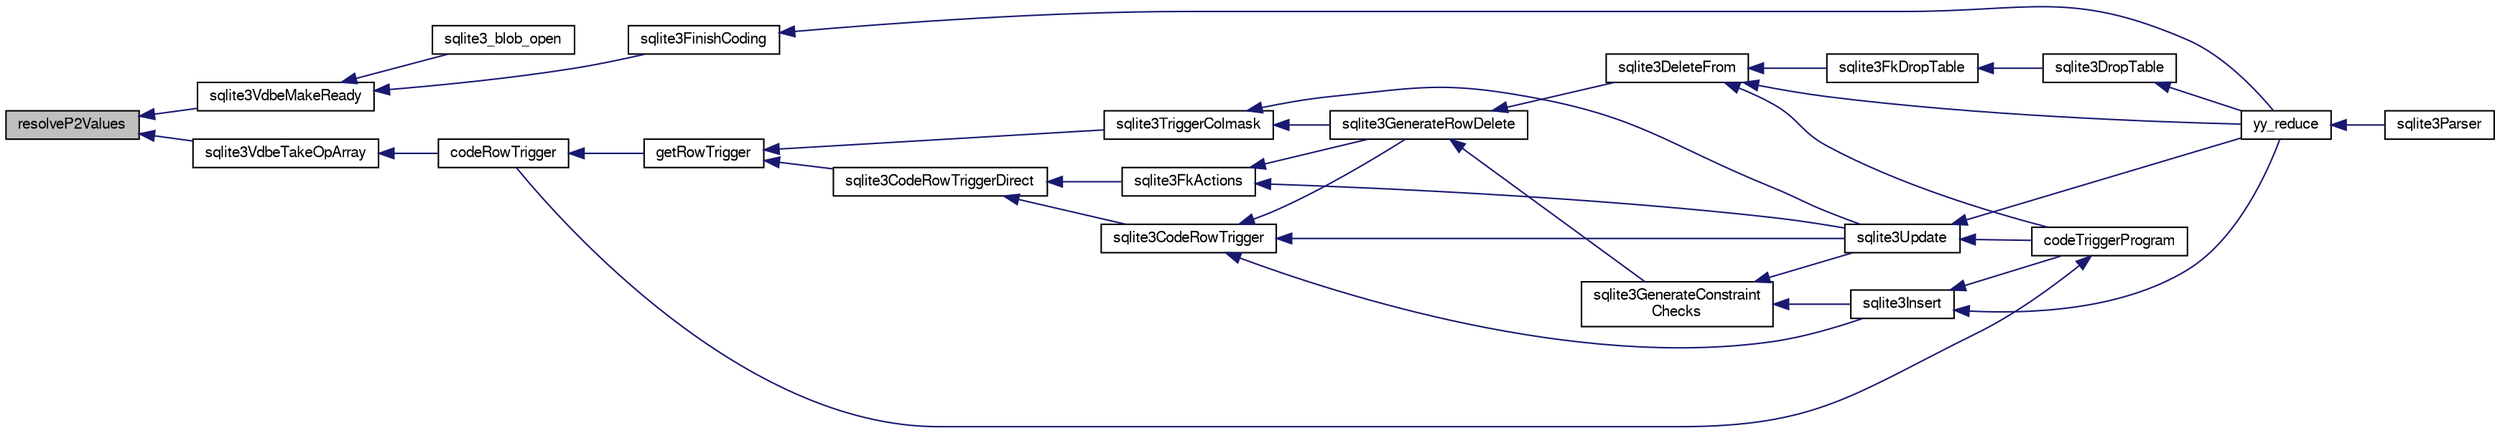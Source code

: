 digraph "resolveP2Values"
{
  edge [fontname="FreeSans",fontsize="10",labelfontname="FreeSans",labelfontsize="10"];
  node [fontname="FreeSans",fontsize="10",shape=record];
  rankdir="LR";
  Node277080 [label="resolveP2Values",height=0.2,width=0.4,color="black", fillcolor="grey75", style="filled", fontcolor="black"];
  Node277080 -> Node277081 [dir="back",color="midnightblue",fontsize="10",style="solid",fontname="FreeSans"];
  Node277081 [label="sqlite3VdbeTakeOpArray",height=0.2,width=0.4,color="black", fillcolor="white", style="filled",URL="$sqlite3_8c.html#a1f7b118692db626cff3d33803d463103"];
  Node277081 -> Node277082 [dir="back",color="midnightblue",fontsize="10",style="solid",fontname="FreeSans"];
  Node277082 [label="codeRowTrigger",height=0.2,width=0.4,color="black", fillcolor="white", style="filled",URL="$sqlite3_8c.html#a463cea5aaaf388b560b206570a0022fc"];
  Node277082 -> Node277083 [dir="back",color="midnightblue",fontsize="10",style="solid",fontname="FreeSans"];
  Node277083 [label="getRowTrigger",height=0.2,width=0.4,color="black", fillcolor="white", style="filled",URL="$sqlite3_8c.html#a69626ef20b540d1a2b19cf56f3f45689"];
  Node277083 -> Node277084 [dir="back",color="midnightblue",fontsize="10",style="solid",fontname="FreeSans"];
  Node277084 [label="sqlite3CodeRowTriggerDirect",height=0.2,width=0.4,color="black", fillcolor="white", style="filled",URL="$sqlite3_8c.html#ad92829f9001bcf89a0299dad5a48acd4"];
  Node277084 -> Node277085 [dir="back",color="midnightblue",fontsize="10",style="solid",fontname="FreeSans"];
  Node277085 [label="sqlite3FkActions",height=0.2,width=0.4,color="black", fillcolor="white", style="filled",URL="$sqlite3_8c.html#a39159bd1623724946c22355ba7f3ef90"];
  Node277085 -> Node277086 [dir="back",color="midnightblue",fontsize="10",style="solid",fontname="FreeSans"];
  Node277086 [label="sqlite3GenerateRowDelete",height=0.2,width=0.4,color="black", fillcolor="white", style="filled",URL="$sqlite3_8c.html#a2c76cbf3027fc18fdbb8cb4cd96b77d9"];
  Node277086 -> Node277087 [dir="back",color="midnightblue",fontsize="10",style="solid",fontname="FreeSans"];
  Node277087 [label="sqlite3DeleteFrom",height=0.2,width=0.4,color="black", fillcolor="white", style="filled",URL="$sqlite3_8c.html#ab9b4b45349188b49eabb23f94608a091"];
  Node277087 -> Node277088 [dir="back",color="midnightblue",fontsize="10",style="solid",fontname="FreeSans"];
  Node277088 [label="sqlite3FkDropTable",height=0.2,width=0.4,color="black", fillcolor="white", style="filled",URL="$sqlite3_8c.html#a1218c6fc74e89152ceaa4760e82f5ef9"];
  Node277088 -> Node277089 [dir="back",color="midnightblue",fontsize="10",style="solid",fontname="FreeSans"];
  Node277089 [label="sqlite3DropTable",height=0.2,width=0.4,color="black", fillcolor="white", style="filled",URL="$sqlite3_8c.html#a5534f77364b5568783c0e50db3c9defb"];
  Node277089 -> Node277090 [dir="back",color="midnightblue",fontsize="10",style="solid",fontname="FreeSans"];
  Node277090 [label="yy_reduce",height=0.2,width=0.4,color="black", fillcolor="white", style="filled",URL="$sqlite3_8c.html#a7c419a9b25711c666a9a2449ef377f14"];
  Node277090 -> Node277091 [dir="back",color="midnightblue",fontsize="10",style="solid",fontname="FreeSans"];
  Node277091 [label="sqlite3Parser",height=0.2,width=0.4,color="black", fillcolor="white", style="filled",URL="$sqlite3_8c.html#a0327d71a5fabe0b6a343d78a2602e72a"];
  Node277087 -> Node277092 [dir="back",color="midnightblue",fontsize="10",style="solid",fontname="FreeSans"];
  Node277092 [label="codeTriggerProgram",height=0.2,width=0.4,color="black", fillcolor="white", style="filled",URL="$sqlite3_8c.html#a120801f59d9281d201d2ff4b2606836e"];
  Node277092 -> Node277082 [dir="back",color="midnightblue",fontsize="10",style="solid",fontname="FreeSans"];
  Node277087 -> Node277090 [dir="back",color="midnightblue",fontsize="10",style="solid",fontname="FreeSans"];
  Node277086 -> Node277093 [dir="back",color="midnightblue",fontsize="10",style="solid",fontname="FreeSans"];
  Node277093 [label="sqlite3GenerateConstraint\lChecks",height=0.2,width=0.4,color="black", fillcolor="white", style="filled",URL="$sqlite3_8c.html#aef639c1e6a0c0a67ca6e7690ad931bd2"];
  Node277093 -> Node277094 [dir="back",color="midnightblue",fontsize="10",style="solid",fontname="FreeSans"];
  Node277094 [label="sqlite3Insert",height=0.2,width=0.4,color="black", fillcolor="white", style="filled",URL="$sqlite3_8c.html#a5b17c9c2000bae6bdff8e6be48d7dc2b"];
  Node277094 -> Node277092 [dir="back",color="midnightblue",fontsize="10",style="solid",fontname="FreeSans"];
  Node277094 -> Node277090 [dir="back",color="midnightblue",fontsize="10",style="solid",fontname="FreeSans"];
  Node277093 -> Node277095 [dir="back",color="midnightblue",fontsize="10",style="solid",fontname="FreeSans"];
  Node277095 [label="sqlite3Update",height=0.2,width=0.4,color="black", fillcolor="white", style="filled",URL="$sqlite3_8c.html#ac5aa67c46e8cc8174566fabe6809fafa"];
  Node277095 -> Node277092 [dir="back",color="midnightblue",fontsize="10",style="solid",fontname="FreeSans"];
  Node277095 -> Node277090 [dir="back",color="midnightblue",fontsize="10",style="solid",fontname="FreeSans"];
  Node277085 -> Node277095 [dir="back",color="midnightblue",fontsize="10",style="solid",fontname="FreeSans"];
  Node277084 -> Node277096 [dir="back",color="midnightblue",fontsize="10",style="solid",fontname="FreeSans"];
  Node277096 [label="sqlite3CodeRowTrigger",height=0.2,width=0.4,color="black", fillcolor="white", style="filled",URL="$sqlite3_8c.html#a37f21393c74de4d01b16761ee9abacd9"];
  Node277096 -> Node277086 [dir="back",color="midnightblue",fontsize="10",style="solid",fontname="FreeSans"];
  Node277096 -> Node277094 [dir="back",color="midnightblue",fontsize="10",style="solid",fontname="FreeSans"];
  Node277096 -> Node277095 [dir="back",color="midnightblue",fontsize="10",style="solid",fontname="FreeSans"];
  Node277083 -> Node277097 [dir="back",color="midnightblue",fontsize="10",style="solid",fontname="FreeSans"];
  Node277097 [label="sqlite3TriggerColmask",height=0.2,width=0.4,color="black", fillcolor="white", style="filled",URL="$sqlite3_8c.html#acace8e99e37ae5e84ea03c65e820c540"];
  Node277097 -> Node277086 [dir="back",color="midnightblue",fontsize="10",style="solid",fontname="FreeSans"];
  Node277097 -> Node277095 [dir="back",color="midnightblue",fontsize="10",style="solid",fontname="FreeSans"];
  Node277080 -> Node277098 [dir="back",color="midnightblue",fontsize="10",style="solid",fontname="FreeSans"];
  Node277098 [label="sqlite3VdbeMakeReady",height=0.2,width=0.4,color="black", fillcolor="white", style="filled",URL="$sqlite3_8c.html#a04b3e310d0717c70e36c56429eda8368"];
  Node277098 -> Node277099 [dir="back",color="midnightblue",fontsize="10",style="solid",fontname="FreeSans"];
  Node277099 [label="sqlite3_blob_open",height=0.2,width=0.4,color="black", fillcolor="white", style="filled",URL="$sqlite3_8h.html#adb8ad839a5bdd62a43785132bc7dd518"];
  Node277098 -> Node277100 [dir="back",color="midnightblue",fontsize="10",style="solid",fontname="FreeSans"];
  Node277100 [label="sqlite3FinishCoding",height=0.2,width=0.4,color="black", fillcolor="white", style="filled",URL="$sqlite3_8c.html#a651bc5b446c276c092705856d995b278"];
  Node277100 -> Node277090 [dir="back",color="midnightblue",fontsize="10",style="solid",fontname="FreeSans"];
}
